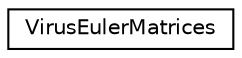 digraph "Graphical Class Hierarchy"
{
  edge [fontname="Helvetica",fontsize="10",labelfontname="Helvetica",labelfontsize="10"];
  node [fontname="Helvetica",fontsize="10",shape=record];
  rankdir="LR";
  Node0 [label="VirusEulerMatrices",height=0.2,width=0.4,color="black", fillcolor="white", style="filled",URL="$classVirusEulerMatrices.html"];
}
